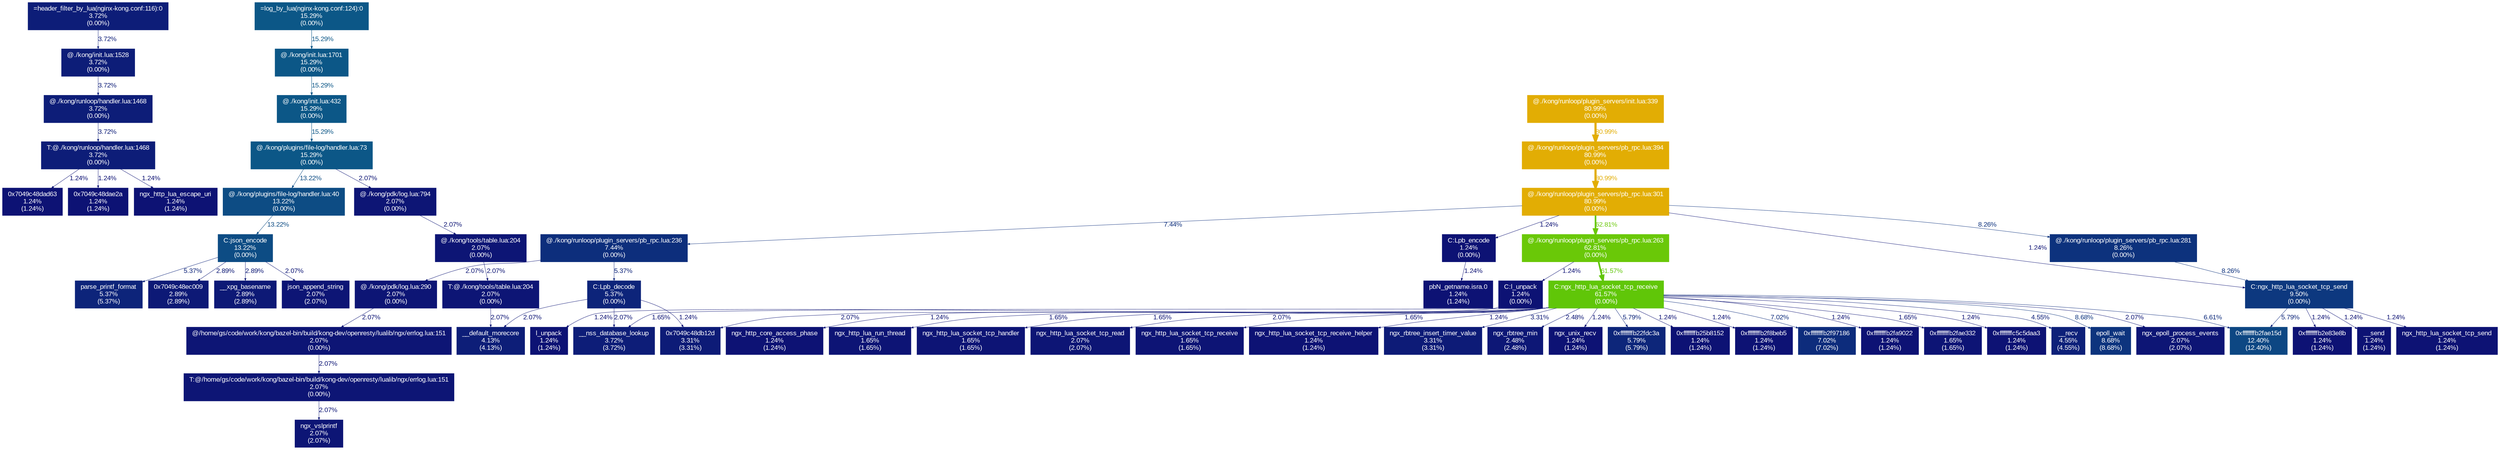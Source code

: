 digraph {
	graph [fontname=Arial, nodesep=0.125, ranksep=0.25];
	node [fontcolor=white, fontname=Arial, height=0, shape=box, style=filled, width=0];
	edge [fontname=Arial];
	"0x7049c48dad63" [color="#0d1274", fontcolor="#ffffff", fontsize="10.00", label="0x7049c48dad63\n1.24%\n(1.24%)"];
	"0x7049c48dae2a" [color="#0d1274", fontcolor="#ffffff", fontsize="10.00", label="0x7049c48dae2a\n1.24%\n(1.24%)"];
	"0x7049c48db12d" [color="#0d1b77", fontcolor="#ffffff", fontsize="10.00", label="0x7049c48db12d\n3.31%\n(3.31%)"];
	"0x7049c48ec009" [color="#0d1976", fontcolor="#ffffff", fontsize="10.00", label="0x7049c48ec009\n2.89%\n(2.89%)"];
	"0xffffffffb22fdc3a" [color="#0d267a", fontcolor="#ffffff", fontsize="10.00", label="0xffffffffb22fdc3a\n5.79%\n(5.79%)"];
	"0xffffffffb25b8152" [color="#0d1274", fontcolor="#ffffff", fontsize="10.00", label="0xffffffffb25b8152\n1.24%\n(1.24%)"];
	"0xffffffffb2e83e8b" [color="#0d1274", fontcolor="#ffffff", fontsize="10.00", label="0xffffffffb2e83e8b\n1.24%\n(1.24%)"];
	"0xffffffffb2f8beb5" [color="#0d1274", fontcolor="#ffffff", fontsize="10.00", label="0xffffffffb2f8beb5\n1.24%\n(1.24%)"];
	"0xffffffffb2f97186" [color="#0d2c7c", fontcolor="#ffffff", fontsize="10.00", label="0xffffffffb2f97186\n7.02%\n(7.02%)"];
	"0xffffffffb2fa9022" [color="#0d1274", fontcolor="#ffffff", fontsize="10.00", label="0xffffffffb2fa9022\n1.24%\n(1.24%)"];
	"0xffffffffb2fae15d" [color="#0d4783", fontcolor="#ffffff", fontsize="10.00", label="0xffffffffb2fae15d\n12.40%\n(12.40%)"];
	"0xffffffffb2fae332" [color="#0d1475", fontcolor="#ffffff", fontsize="10.00", label="0xffffffffb2fae332\n1.65%\n(1.65%)"];
	"0xffffffffc5c5daa3" [color="#0d1274", fontcolor="#ffffff", fontsize="10.00", label="0xffffffffc5c5daa3\n1.24%\n(1.24%)"];
	"=header_filter_by_lua(nginx-kong.conf:116):0" [color="#0d1d78", fontcolor="#ffffff", fontsize="10.00", label="=header_filter_by_lua(nginx-kong.conf:116):0\n3.72%\n(0.00%)"];
	"=header_filter_by_lua(nginx-kong.conf:116):0" -> "@./kong/init.lua:1528" [arrowsize="0.35", color="#0d1d78", fontcolor="#0d1d78", fontsize="10.00", label="3.72%", labeldistance="0.50", penwidth="0.50"];
	"=log_by_lua(nginx-kong.conf:124):0" [color="#0c5787", fontcolor="#ffffff", fontsize="10.00", label="=log_by_lua(nginx-kong.conf:124):0\n15.29%\n(0.00%)"];
	"=log_by_lua(nginx-kong.conf:124):0" -> "@./kong/init.lua:1701" [arrowsize="0.39", color="#0c5787", fontcolor="#0c5787", fontsize="10.00", label="15.29%", labeldistance="0.61", penwidth="0.61"];
	"@./kong/init.lua:1528" [color="#0d1d78", fontcolor="#ffffff", fontsize="10.00", label="@./kong/init.lua:1528\n3.72%\n(0.00%)"];
	"@./kong/init.lua:1528" -> "@./kong/runloop/handler.lua:1468" [arrowsize="0.35", color="#0d1d78", fontcolor="#0d1d78", fontsize="10.00", label="3.72%", labeldistance="0.50", penwidth="0.50"];
	"@./kong/init.lua:1701" [color="#0c5787", fontcolor="#ffffff", fontsize="10.00", label="@./kong/init.lua:1701\n15.29%\n(0.00%)"];
	"@./kong/init.lua:1701" -> "@./kong/init.lua:432" [arrowsize="0.39", color="#0c5787", fontcolor="#0c5787", fontsize="10.00", label="15.29%", labeldistance="0.61", penwidth="0.61"];
	"@./kong/init.lua:432" [color="#0c5787", fontcolor="#ffffff", fontsize="10.00", label="@./kong/init.lua:432\n15.29%\n(0.00%)"];
	"@./kong/init.lua:432" -> "@./kong/plugins/file-log/handler.lua:73" [arrowsize="0.39", color="#0c5787", fontcolor="#0c5787", fontsize="10.00", label="15.29%", labeldistance="0.61", penwidth="0.61"];
	"@./kong/pdk/log.lua:290" [color="#0d1575", fontcolor="#ffffff", fontsize="10.00", label="@./kong/pdk/log.lua:290\n2.07%\n(0.00%)"];
	"@./kong/pdk/log.lua:290" -> "@/home/gs/code/work/kong/bazel-bin/build/kong-dev/openresty/lualib/ngx/errlog.lua:151" [arrowsize="0.35", color="#0d1575", fontcolor="#0d1575", fontsize="10.00", label="2.07%", labeldistance="0.50", penwidth="0.50"];
	"@./kong/pdk/log.lua:794" [color="#0d1575", fontcolor="#ffffff", fontsize="10.00", label="@./kong/pdk/log.lua:794\n2.07%\n(0.00%)"];
	"@./kong/pdk/log.lua:794" -> "@./kong/tools/table.lua:204" [arrowsize="0.35", color="#0d1575", fontcolor="#0d1575", fontsize="10.00", label="2.07%", labeldistance="0.50", penwidth="0.50"];
	"@./kong/plugins/file-log/handler.lua:40" [color="#0d4c84", fontcolor="#ffffff", fontsize="10.00", label="@./kong/plugins/file-log/handler.lua:40\n13.22%\n(0.00%)"];
	"@./kong/plugins/file-log/handler.lua:40" -> "C:json_encode" [arrowsize="0.36", color="#0d4c84", fontcolor="#0d4c84", fontsize="10.00", label="13.22%", labeldistance="0.53", penwidth="0.53"];
	"@./kong/plugins/file-log/handler.lua:73" [color="#0c5787", fontcolor="#ffffff", fontsize="10.00", label="@./kong/plugins/file-log/handler.lua:73\n15.29%\n(0.00%)"];
	"@./kong/plugins/file-log/handler.lua:73" -> "@./kong/pdk/log.lua:794" [arrowsize="0.35", color="#0d1575", fontcolor="#0d1575", fontsize="10.00", label="2.07%", labeldistance="0.50", penwidth="0.50"];
	"@./kong/plugins/file-log/handler.lua:73" -> "@./kong/plugins/file-log/handler.lua:40" [arrowsize="0.36", color="#0d4c84", fontcolor="#0d4c84", fontsize="10.00", label="13.22%", labeldistance="0.53", penwidth="0.53"];
	"@./kong/runloop/handler.lua:1468" [color="#0d1d78", fontcolor="#ffffff", fontsize="10.00", label="@./kong/runloop/handler.lua:1468\n3.72%\n(0.00%)"];
	"@./kong/runloop/handler.lua:1468" -> "T:@./kong/runloop/handler.lua:1468" [arrowsize="0.35", color="#0d1d78", fontcolor="#0d1d78", fontsize="10.00", label="3.72%", labeldistance="0.50", penwidth="0.50"];
	"@./kong/runloop/plugin_servers/init.lua:339" [color="#e2ad04", fontcolor="#ffffff", fontsize="10.00", label="@./kong/runloop/plugin_servers/init.lua:339\n80.99%\n(0.00%)"];
	"@./kong/runloop/plugin_servers/init.lua:339" -> "@./kong/runloop/plugin_servers/pb_rpc.lua:394" [arrowsize="0.90", color="#e2ad04", fontcolor="#e2ad04", fontsize="10.00", label="80.99%", labeldistance="3.24", penwidth="3.24"];
	"@./kong/runloop/plugin_servers/pb_rpc.lua:236" [color="#0d2e7c", fontcolor="#ffffff", fontsize="10.00", label="@./kong/runloop/plugin_servers/pb_rpc.lua:236\n7.44%\n(0.00%)"];
	"@./kong/runloop/plugin_servers/pb_rpc.lua:236" -> "@./kong/pdk/log.lua:290" [arrowsize="0.35", color="#0d1575", fontcolor="#0d1575", fontsize="10.00", label="2.07%", labeldistance="0.50", penwidth="0.50"];
	"@./kong/runloop/plugin_servers/pb_rpc.lua:236" -> "C:Lpb_decode" [arrowsize="0.35", color="#0d247a", fontcolor="#0d247a", fontsize="10.00", label="5.37%", labeldistance="0.50", penwidth="0.50"];
	"@./kong/runloop/plugin_servers/pb_rpc.lua:263" [color="#6ac808", fontcolor="#ffffff", fontsize="10.00", label="@./kong/runloop/plugin_servers/pb_rpc.lua:263\n62.81%\n(0.00%)"];
	"@./kong/runloop/plugin_servers/pb_rpc.lua:263" -> "C:l_unpack" [arrowsize="0.35", color="#0d1274", fontcolor="#0d1274", fontsize="10.00", label="1.24%", labeldistance="0.50", penwidth="0.50"];
	"@./kong/runloop/plugin_servers/pb_rpc.lua:263" -> "C:ngx_http_lua_socket_tcp_receive" [arrowsize="0.78", color="#60c608", fontcolor="#60c608", fontsize="10.00", label="61.57%", labeldistance="2.46", penwidth="2.46"];
	"@./kong/runloop/plugin_servers/pb_rpc.lua:281" [color="#0d327d", fontcolor="#ffffff", fontsize="10.00", label="@./kong/runloop/plugin_servers/pb_rpc.lua:281\n8.26%\n(0.00%)"];
	"@./kong/runloop/plugin_servers/pb_rpc.lua:281" -> "C:ngx_http_lua_socket_tcp_send" [arrowsize="0.35", color="#0d327d", fontcolor="#0d327d", fontsize="10.00", label="8.26%", labeldistance="0.50", penwidth="0.50"];
	"@./kong/runloop/plugin_servers/pb_rpc.lua:301" [color="#e2ad04", fontcolor="#ffffff", fontsize="10.00", label="@./kong/runloop/plugin_servers/pb_rpc.lua:301\n80.99%\n(0.00%)"];
	"@./kong/runloop/plugin_servers/pb_rpc.lua:301" -> "@./kong/runloop/plugin_servers/pb_rpc.lua:236" [arrowsize="0.35", color="#0d2e7c", fontcolor="#0d2e7c", fontsize="10.00", label="7.44%", labeldistance="0.50", penwidth="0.50"];
	"@./kong/runloop/plugin_servers/pb_rpc.lua:301" -> "@./kong/runloop/plugin_servers/pb_rpc.lua:263" [arrowsize="0.79", color="#6ac808", fontcolor="#6ac808", fontsize="10.00", label="62.81%", labeldistance="2.51", penwidth="2.51"];
	"@./kong/runloop/plugin_servers/pb_rpc.lua:301" -> "@./kong/runloop/plugin_servers/pb_rpc.lua:281" [arrowsize="0.35", color="#0d327d", fontcolor="#0d327d", fontsize="10.00", label="8.26%", labeldistance="0.50", penwidth="0.50"];
	"@./kong/runloop/plugin_servers/pb_rpc.lua:301" -> "C:Lpb_encode" [arrowsize="0.35", color="#0d1274", fontcolor="#0d1274", fontsize="10.00", label="1.24%", labeldistance="0.50", penwidth="0.50"];
	"@./kong/runloop/plugin_servers/pb_rpc.lua:301" -> "C:ngx_http_lua_socket_tcp_send" [arrowsize="0.35", color="#0d1274", fontcolor="#0d1274", fontsize="10.00", label="1.24%", labeldistance="0.50", penwidth="0.50"];
	"@./kong/runloop/plugin_servers/pb_rpc.lua:394" [color="#e2ad04", fontcolor="#ffffff", fontsize="10.00", label="@./kong/runloop/plugin_servers/pb_rpc.lua:394\n80.99%\n(0.00%)"];
	"@./kong/runloop/plugin_servers/pb_rpc.lua:394" -> "@./kong/runloop/plugin_servers/pb_rpc.lua:301" [arrowsize="0.90", color="#e2ad04", fontcolor="#e2ad04", fontsize="10.00", label="80.99%", labeldistance="3.24", penwidth="3.24"];
	"@./kong/tools/table.lua:204" [color="#0d1575", fontcolor="#ffffff", fontsize="10.00", label="@./kong/tools/table.lua:204\n2.07%\n(0.00%)"];
	"@./kong/tools/table.lua:204" -> "T:@./kong/tools/table.lua:204" [arrowsize="0.35", color="#0d1575", fontcolor="#0d1575", fontsize="10.00", label="2.07%", labeldistance="0.50", penwidth="0.50"];
	"@/home/gs/code/work/kong/bazel-bin/build/kong-dev/openresty/lualib/ngx/errlog.lua:151" [color="#0d1575", fontcolor="#ffffff", fontsize="10.00", label="@/home/gs/code/work/kong/bazel-bin/build/kong-dev/openresty/lualib/ngx/errlog.lua:151\n2.07%\n(0.00%)"];
	"@/home/gs/code/work/kong/bazel-bin/build/kong-dev/openresty/lualib/ngx/errlog.lua:151" -> "T:@/home/gs/code/work/kong/bazel-bin/build/kong-dev/openresty/lualib/ngx/errlog.lua:151" [arrowsize="0.35", color="#0d1575", fontcolor="#0d1575", fontsize="10.00", label="2.07%", labeldistance="0.50", penwidth="0.50"];
	"C:Lpb_decode" [color="#0d247a", fontcolor="#ffffff", fontsize="10.00", label="C:Lpb_decode\n5.37%\n(0.00%)"];
	"C:Lpb_decode" -> "0x7049c48db12d" [arrowsize="0.35", color="#0d1274", fontcolor="#0d1274", fontsize="10.00", label="1.24%", labeldistance="0.50", penwidth="0.50"];
	"C:Lpb_decode" -> "__default_morecore" [arrowsize="0.35", color="#0d1575", fontcolor="#0d1575", fontsize="10.00", label="2.07%", labeldistance="0.50", penwidth="0.50"];
	"C:Lpb_decode" -> "__nss_database_lookup" [arrowsize="0.35", color="#0d1575", fontcolor="#0d1575", fontsize="10.00", label="2.07%", labeldistance="0.50", penwidth="0.50"];
	"C:Lpb_encode" [color="#0d1274", fontcolor="#ffffff", fontsize="10.00", label="C:Lpb_encode\n1.24%\n(0.00%)"];
	"C:Lpb_encode" -> "pbN_getname.isra.0" [arrowsize="0.35", color="#0d1274", fontcolor="#0d1274", fontsize="10.00", label="1.24%", labeldistance="0.50", penwidth="0.50"];
	"C:json_encode" [color="#0d4c84", fontcolor="#ffffff", fontsize="10.00", label="C:json_encode\n13.22%\n(0.00%)"];
	"C:json_encode" -> "0x7049c48ec009" [arrowsize="0.35", color="#0d1976", fontcolor="#0d1976", fontsize="10.00", label="2.89%", labeldistance="0.50", penwidth="0.50"];
	"C:json_encode" -> "__xpg_basename" [arrowsize="0.35", color="#0d1976", fontcolor="#0d1976", fontsize="10.00", label="2.89%", labeldistance="0.50", penwidth="0.50"];
	"C:json_encode" -> "json_append_string" [arrowsize="0.35", color="#0d1575", fontcolor="#0d1575", fontsize="10.00", label="2.07%", labeldistance="0.50", penwidth="0.50"];
	"C:json_encode" -> "parse_printf_format" [arrowsize="0.35", color="#0d247a", fontcolor="#0d247a", fontsize="10.00", label="5.37%", labeldistance="0.50", penwidth="0.50"];
	"C:l_unpack" [color="#0d1274", fontcolor="#ffffff", fontsize="10.00", label="C:l_unpack\n1.24%\n(0.00%)"];
	"C:l_unpack" -> "l_unpack" [arrowsize="0.35", color="#0d1274", fontcolor="#0d1274", fontsize="10.00", label="1.24%", labeldistance="0.50", penwidth="0.50"];
	"C:ngx_http_lua_socket_tcp_receive" [color="#60c608", fontcolor="#ffffff", fontsize="10.00", label="C:ngx_http_lua_socket_tcp_receive\n61.57%\n(0.00%)"];
	"C:ngx_http_lua_socket_tcp_receive" -> "0x7049c48db12d" [arrowsize="0.35", color="#0d1575", fontcolor="#0d1575", fontsize="10.00", label="2.07%", labeldistance="0.50", penwidth="0.50"];
	"C:ngx_http_lua_socket_tcp_receive" -> "0xffffffffb22fdc3a" [arrowsize="0.35", color="#0d267a", fontcolor="#0d267a", fontsize="10.00", label="5.79%", labeldistance="0.50", penwidth="0.50"];
	"C:ngx_http_lua_socket_tcp_receive" -> "0xffffffffb25b8152" [arrowsize="0.35", color="#0d1274", fontcolor="#0d1274", fontsize="10.00", label="1.24%", labeldistance="0.50", penwidth="0.50"];
	"C:ngx_http_lua_socket_tcp_receive" -> "0xffffffffb2f8beb5" [arrowsize="0.35", color="#0d1274", fontcolor="#0d1274", fontsize="10.00", label="1.24%", labeldistance="0.50", penwidth="0.50"];
	"C:ngx_http_lua_socket_tcp_receive" -> "0xffffffffb2f97186" [arrowsize="0.35", color="#0d2c7c", fontcolor="#0d2c7c", fontsize="10.00", label="7.02%", labeldistance="0.50", penwidth="0.50"];
	"C:ngx_http_lua_socket_tcp_receive" -> "0xffffffffb2fa9022" [arrowsize="0.35", color="#0d1274", fontcolor="#0d1274", fontsize="10.00", label="1.24%", labeldistance="0.50", penwidth="0.50"];
	"C:ngx_http_lua_socket_tcp_receive" -> "0xffffffffb2fae15d" [arrowsize="0.35", color="#0d2a7b", fontcolor="#0d2a7b", fontsize="10.00", label="6.61%", labeldistance="0.50", penwidth="0.50"];
	"C:ngx_http_lua_socket_tcp_receive" -> "0xffffffffb2fae332" [arrowsize="0.35", color="#0d1475", fontcolor="#0d1475", fontsize="10.00", label="1.65%", labeldistance="0.50", penwidth="0.50"];
	"C:ngx_http_lua_socket_tcp_receive" -> "0xffffffffc5c5daa3" [arrowsize="0.35", color="#0d1274", fontcolor="#0d1274", fontsize="10.00", label="1.24%", labeldistance="0.50", penwidth="0.50"];
	"C:ngx_http_lua_socket_tcp_receive" -> "__nss_database_lookup" [arrowsize="0.35", color="#0d1475", fontcolor="#0d1475", fontsize="10.00", label="1.65%", labeldistance="0.50", penwidth="0.50"];
	"C:ngx_http_lua_socket_tcp_receive" -> "__recv" [arrowsize="0.35", color="#0d2079", fontcolor="#0d2079", fontsize="10.00", label="4.55%", labeldistance="0.50", penwidth="0.50"];
	"C:ngx_http_lua_socket_tcp_receive" -> "epoll_wait" [arrowsize="0.35", color="#0d347e", fontcolor="#0d347e", fontsize="10.00", label="8.68%", labeldistance="0.50", penwidth="0.50"];
	"C:ngx_http_lua_socket_tcp_receive" -> "ngx_epoll_process_events" [arrowsize="0.35", color="#0d1575", fontcolor="#0d1575", fontsize="10.00", label="2.07%", labeldistance="0.50", penwidth="0.50"];
	"C:ngx_http_lua_socket_tcp_receive" -> "ngx_http_core_access_phase" [arrowsize="0.35", color="#0d1274", fontcolor="#0d1274", fontsize="10.00", label="1.24%", labeldistance="0.50", penwidth="0.50"];
	"C:ngx_http_lua_socket_tcp_receive" -> "ngx_http_lua_run_thread" [arrowsize="0.35", color="#0d1475", fontcolor="#0d1475", fontsize="10.00", label="1.65%", labeldistance="0.50", penwidth="0.50"];
	"C:ngx_http_lua_socket_tcp_receive" -> "ngx_http_lua_socket_tcp_handler" [arrowsize="0.35", color="#0d1475", fontcolor="#0d1475", fontsize="10.00", label="1.65%", labeldistance="0.50", penwidth="0.50"];
	"C:ngx_http_lua_socket_tcp_receive" -> "ngx_http_lua_socket_tcp_read" [arrowsize="0.35", color="#0d1575", fontcolor="#0d1575", fontsize="10.00", label="2.07%", labeldistance="0.50", penwidth="0.50"];
	"C:ngx_http_lua_socket_tcp_receive" -> "ngx_http_lua_socket_tcp_receive" [arrowsize="0.35", color="#0d1475", fontcolor="#0d1475", fontsize="10.00", label="1.65%", labeldistance="0.50", penwidth="0.50"];
	"C:ngx_http_lua_socket_tcp_receive" -> "ngx_http_lua_socket_tcp_receive_helper" [arrowsize="0.35", color="#0d1274", fontcolor="#0d1274", fontsize="10.00", label="1.24%", labeldistance="0.50", penwidth="0.50"];
	"C:ngx_http_lua_socket_tcp_receive" -> "ngx_rbtree_insert_timer_value" [arrowsize="0.35", color="#0d1b77", fontcolor="#0d1b77", fontsize="10.00", label="3.31%", labeldistance="0.50", penwidth="0.50"];
	"C:ngx_http_lua_socket_tcp_receive" -> "ngx_rbtree_min" [arrowsize="0.35", color="#0d1776", fontcolor="#0d1776", fontsize="10.00", label="2.48%", labeldistance="0.50", penwidth="0.50"];
	"C:ngx_http_lua_socket_tcp_receive" -> "ngx_unix_recv" [arrowsize="0.35", color="#0d1274", fontcolor="#0d1274", fontsize="10.00", label="1.24%", labeldistance="0.50", penwidth="0.50"];
	"C:ngx_http_lua_socket_tcp_send" [color="#0d387f", fontcolor="#ffffff", fontsize="10.00", label="C:ngx_http_lua_socket_tcp_send\n9.50%\n(0.00%)"];
	"C:ngx_http_lua_socket_tcp_send" -> "0xffffffffb2e83e8b" [arrowsize="0.35", color="#0d1274", fontcolor="#0d1274", fontsize="10.00", label="1.24%", labeldistance="0.50", penwidth="0.50"];
	"C:ngx_http_lua_socket_tcp_send" -> "0xffffffffb2fae15d" [arrowsize="0.35", color="#0d267a", fontcolor="#0d267a", fontsize="10.00", label="5.79%", labeldistance="0.50", penwidth="0.50"];
	"C:ngx_http_lua_socket_tcp_send" -> "__send" [arrowsize="0.35", color="#0d1274", fontcolor="#0d1274", fontsize="10.00", label="1.24%", labeldistance="0.50", penwidth="0.50"];
	"C:ngx_http_lua_socket_tcp_send" -> "ngx_http_lua_socket_tcp_send" [arrowsize="0.35", color="#0d1274", fontcolor="#0d1274", fontsize="10.00", label="1.24%", labeldistance="0.50", penwidth="0.50"];
	"T:@./kong/runloop/handler.lua:1468" [color="#0d1d78", fontcolor="#ffffff", fontsize="10.00", label="T:@./kong/runloop/handler.lua:1468\n3.72%\n(0.00%)"];
	"T:@./kong/runloop/handler.lua:1468" -> "0x7049c48dad63" [arrowsize="0.35", color="#0d1274", fontcolor="#0d1274", fontsize="10.00", label="1.24%", labeldistance="0.50", penwidth="0.50"];
	"T:@./kong/runloop/handler.lua:1468" -> "0x7049c48dae2a" [arrowsize="0.35", color="#0d1274", fontcolor="#0d1274", fontsize="10.00", label="1.24%", labeldistance="0.50", penwidth="0.50"];
	"T:@./kong/runloop/handler.lua:1468" -> "ngx_http_lua_escape_uri" [arrowsize="0.35", color="#0d1274", fontcolor="#0d1274", fontsize="10.00", label="1.24%", labeldistance="0.50", penwidth="0.50"];
	"T:@./kong/tools/table.lua:204" [color="#0d1575", fontcolor="#ffffff", fontsize="10.00", label="T:@./kong/tools/table.lua:204\n2.07%\n(0.00%)"];
	"T:@./kong/tools/table.lua:204" -> "__default_morecore" [arrowsize="0.35", color="#0d1575", fontcolor="#0d1575", fontsize="10.00", label="2.07%", labeldistance="0.50", penwidth="0.50"];
	"T:@/home/gs/code/work/kong/bazel-bin/build/kong-dev/openresty/lualib/ngx/errlog.lua:151" [color="#0d1575", fontcolor="#ffffff", fontsize="10.00", label="T:@/home/gs/code/work/kong/bazel-bin/build/kong-dev/openresty/lualib/ngx/errlog.lua:151\n2.07%\n(0.00%)"];
	"T:@/home/gs/code/work/kong/bazel-bin/build/kong-dev/openresty/lualib/ngx/errlog.lua:151" -> "ngx_vslprintf" [arrowsize="0.35", color="#0d1575", fontcolor="#0d1575", fontsize="10.00", label="2.07%", labeldistance="0.50", penwidth="0.50"];
	"__default_morecore" [color="#0d1e78", fontcolor="#ffffff", fontsize="10.00", label="__default_morecore\n4.13%\n(4.13%)"];
	"__nss_database_lookup" [color="#0d1d78", fontcolor="#ffffff", fontsize="10.00", label="__nss_database_lookup\n3.72%\n(3.72%)"];
	"__recv" [color="#0d2079", fontcolor="#ffffff", fontsize="10.00", label="__recv\n4.55%\n(4.55%)"];
	"__send" [color="#0d1274", fontcolor="#ffffff", fontsize="10.00", label="__send\n1.24%\n(1.24%)"];
	"__xpg_basename" [color="#0d1976", fontcolor="#ffffff", fontsize="10.00", label="__xpg_basename\n2.89%\n(2.89%)"];
	"epoll_wait" [color="#0d347e", fontcolor="#ffffff", fontsize="10.00", label="epoll_wait\n8.68%\n(8.68%)"];
	"json_append_string" [color="#0d1575", fontcolor="#ffffff", fontsize="10.00", label="json_append_string\n2.07%\n(2.07%)"];
	"l_unpack" [color="#0d1274", fontcolor="#ffffff", fontsize="10.00", label="l_unpack\n1.24%\n(1.24%)"];
	"ngx_epoll_process_events" [color="#0d1575", fontcolor="#ffffff", fontsize="10.00", label="ngx_epoll_process_events\n2.07%\n(2.07%)"];
	"ngx_http_core_access_phase" [color="#0d1274", fontcolor="#ffffff", fontsize="10.00", label="ngx_http_core_access_phase\n1.24%\n(1.24%)"];
	"ngx_http_lua_escape_uri" [color="#0d1274", fontcolor="#ffffff", fontsize="10.00", label="ngx_http_lua_escape_uri\n1.24%\n(1.24%)"];
	"ngx_http_lua_run_thread" [color="#0d1475", fontcolor="#ffffff", fontsize="10.00", label="ngx_http_lua_run_thread\n1.65%\n(1.65%)"];
	"ngx_http_lua_socket_tcp_handler" [color="#0d1475", fontcolor="#ffffff", fontsize="10.00", label="ngx_http_lua_socket_tcp_handler\n1.65%\n(1.65%)"];
	"ngx_http_lua_socket_tcp_read" [color="#0d1575", fontcolor="#ffffff", fontsize="10.00", label="ngx_http_lua_socket_tcp_read\n2.07%\n(2.07%)"];
	"ngx_http_lua_socket_tcp_receive" [color="#0d1475", fontcolor="#ffffff", fontsize="10.00", label="ngx_http_lua_socket_tcp_receive\n1.65%\n(1.65%)"];
	"ngx_http_lua_socket_tcp_receive_helper" [color="#0d1274", fontcolor="#ffffff", fontsize="10.00", label="ngx_http_lua_socket_tcp_receive_helper\n1.24%\n(1.24%)"];
	"ngx_http_lua_socket_tcp_send" [color="#0d1274", fontcolor="#ffffff", fontsize="10.00", label="ngx_http_lua_socket_tcp_send\n1.24%\n(1.24%)"];
	"ngx_rbtree_insert_timer_value" [color="#0d1b77", fontcolor="#ffffff", fontsize="10.00", label="ngx_rbtree_insert_timer_value\n3.31%\n(3.31%)"];
	"ngx_rbtree_min" [color="#0d1776", fontcolor="#ffffff", fontsize="10.00", label="ngx_rbtree_min\n2.48%\n(2.48%)"];
	"ngx_unix_recv" [color="#0d1274", fontcolor="#ffffff", fontsize="10.00", label="ngx_unix_recv\n1.24%\n(1.24%)"];
	"ngx_vslprintf" [color="#0d1575", fontcolor="#ffffff", fontsize="10.00", label="ngx_vslprintf\n2.07%\n(2.07%)"];
	"parse_printf_format" [color="#0d247a", fontcolor="#ffffff", fontsize="10.00", label="parse_printf_format\n5.37%\n(5.37%)"];
	"pbN_getname.isra.0" [color="#0d1274", fontcolor="#ffffff", fontsize="10.00", label="pbN_getname.isra.0\n1.24%\n(1.24%)"];
}
